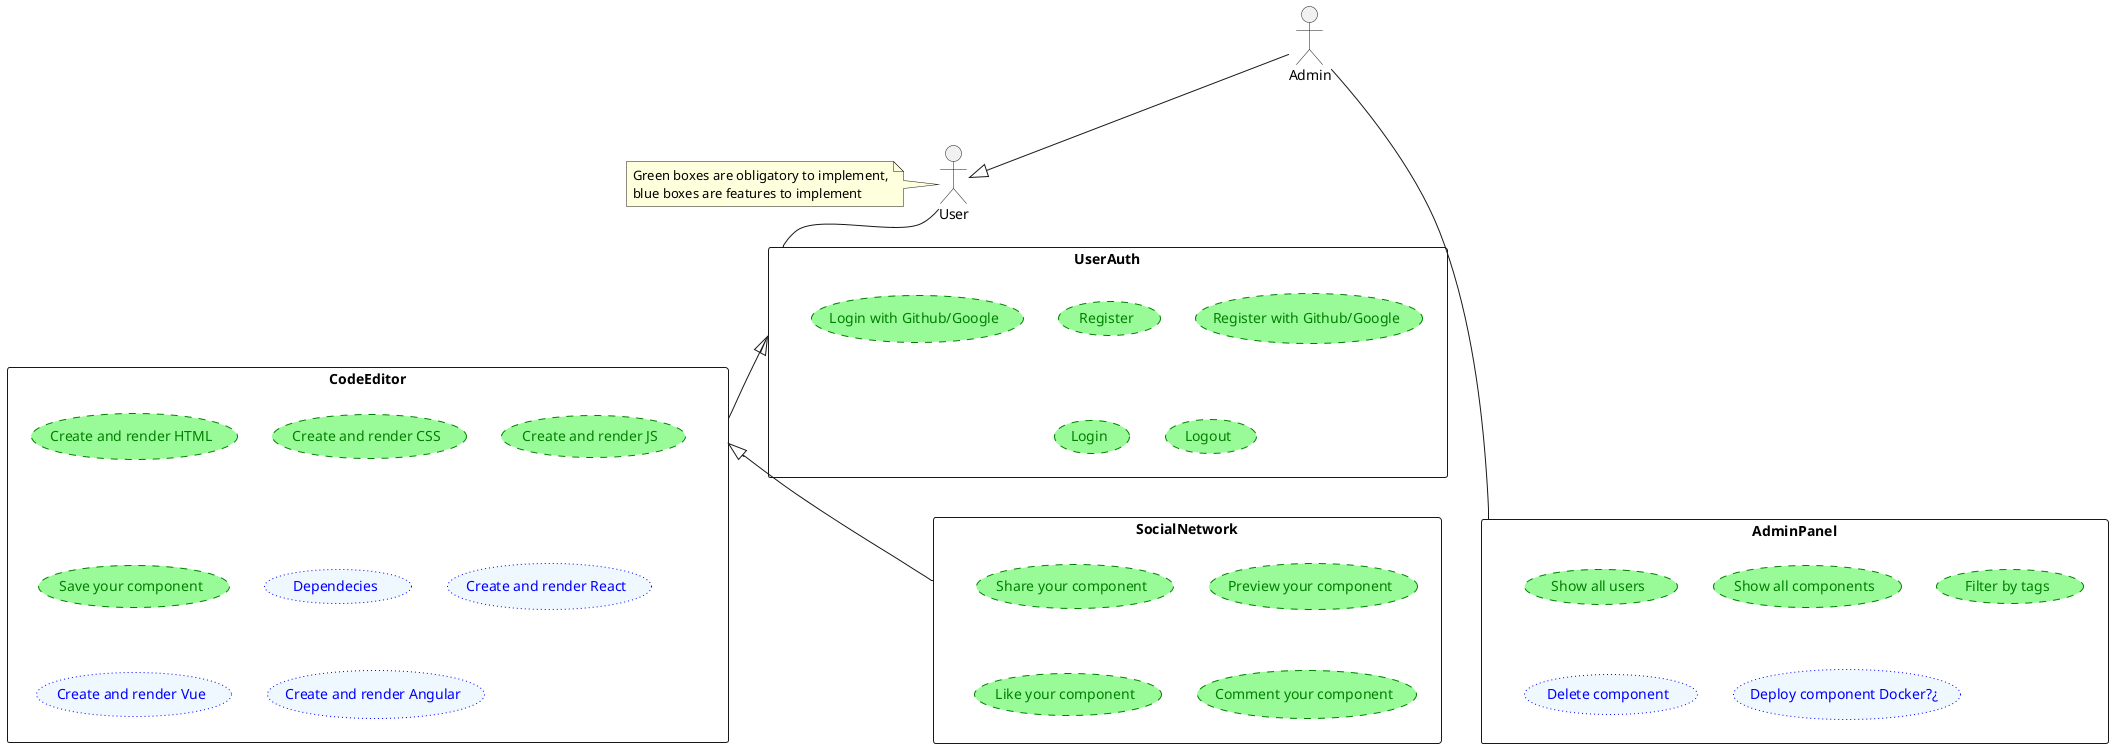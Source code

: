 @startuml
rectangle UserAuth{
    (Register) #palegreen;line:green;line.dashed;text:green;
    (Register with Github/Google) #palegreen;line:green;line.dashed;text:green;
    (Login with Github/Google) #palegreen;line:green;line.dashed;text:green
    (Login) #palegreen;line:green;line.dashed;text:green
    (Logout) #palegreen;line:green;line.dashed;text:green
}

:User: -- UserAuth 

rectangle CodeEditor {
    (Create and render HTML) #palegreen;line:green;line.dashed;text:green;
    (Create and render CSS) #palegreen;line:green;line.dashed;text:green
    (Create and render JS) #palegreen;line:green;line.dashed;text:green;
    (Save your component) #palegreen;line:green;line.dashed;text:green;
    (Dependecies) #aliceblue;line:blue;line.dotted;text:blue;
    (Create and render React) #aliceblue;line:blue;line.dotted;text:blue;
    (Create and render Vue) #aliceblue;line:blue;line.dotted;text:blue;
    (Create and render Angular) #aliceblue;line:blue;line.dotted;text:blue;
}

UserAuth <|-- CodeEditor

rectangle SocialNetwork{
    (Share your component) #palegreen;line:green;line.dashed;text:green;
    (Preview your component) #palegreen;line:green;line.dashed;text:green;
    (Like your component) #palegreen;line:green;line.dashed;text:green;
    (Comment your component) #palegreen;line:green;line.dashed;text:green;
}

CodeEditor <|-- SocialNetwork

:Admin: --|> User

rectangle AdminPanel{
    (Show all users) #palegreen;line:green;line.dashed;text:green;
    (Show all components) #palegreen;line:green;line.dashed;text:green;
    (Filter by tags) #palegreen;line:green;line.dashed;text:green;
    (Delete component) #aliceblue;line:blue;line.dotted;text:blue;
    (Deploy component Docker?¿) #aliceblue;line:blue;line.dotted;text:blue;
}

:Admin: -- AdminPanel

note left of User
Green boxes are obligatory to implement,
blue boxes are features to implement
end note
@enduml